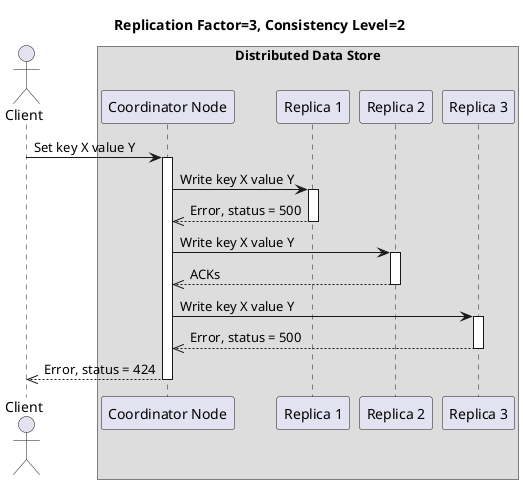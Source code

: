 @startuml

title Replication Factor=3, Consistency Level=2

actor Client as C
box "Distributed Data Store"
participant "Coordinator Node" as CN
participant "Replica 1" as N1
participant "Replica 2" as N2
participant "Replica 3" as N3
end box


C -> CN : Set key X value Y
activate CN
CN -> N1 : Write key X value Y
activate N1
N1 -->> CN : Error, status = 500
deactivate N1

CN -> N2 : Write key X value Y
activate N2
N2 -->> CN : ACKs
deactivate N2

CN -> N3 : Write key X value Y
activate N3
N3 -->> CN : Error, status = 500
deactivate N3

CN -->> C : Error, status = 424
deactivate CN
@enduml